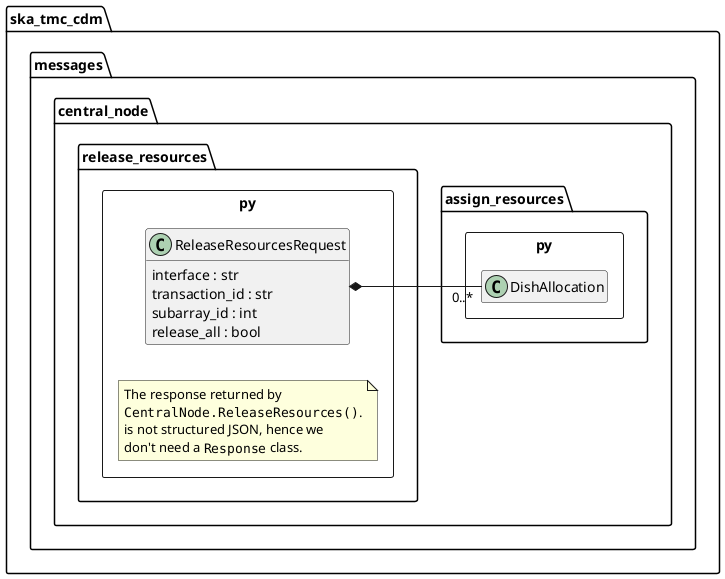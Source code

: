 @startuml
hide empty members
left to right direction

package ska_tmc_cdm.messages.central_node {
    package assign_resources.py <<Rectangle>> {
       class DishAllocation
    }

    package release_resources.py <<Rectangle>> {
        class ReleaseResourcesRequest {
            interface : str
            transaction_id : str
            subarray_id : int
            release_all : bool
        }

        ReleaseResourcesRequest *-- "0..*" DishAllocation

        note as N1
            The response returned by
            ""CentralNode.ReleaseResources()"".
            is not structured JSON, hence we
            don't need a ""Response"" class.
        end note
    }
}

@enduml
